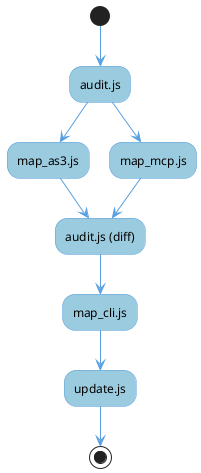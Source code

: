 @startuml

skinparam activity {
    ArrowColor #5aa0e1
    BarColor #9bcbde
    BackgroundColor #9bcbde
    BorderColor #5aa0e1
}

(*) --> "audit.js"

"audit.js" --> "map_as3.js"
--> "audit.js (diff)"

"audit.js" --> "map_mcp.js"
--> "audit.js (diff)"

--> "map_cli.js"
--> "update.js"
"update.js" --> (*)
@enduml
